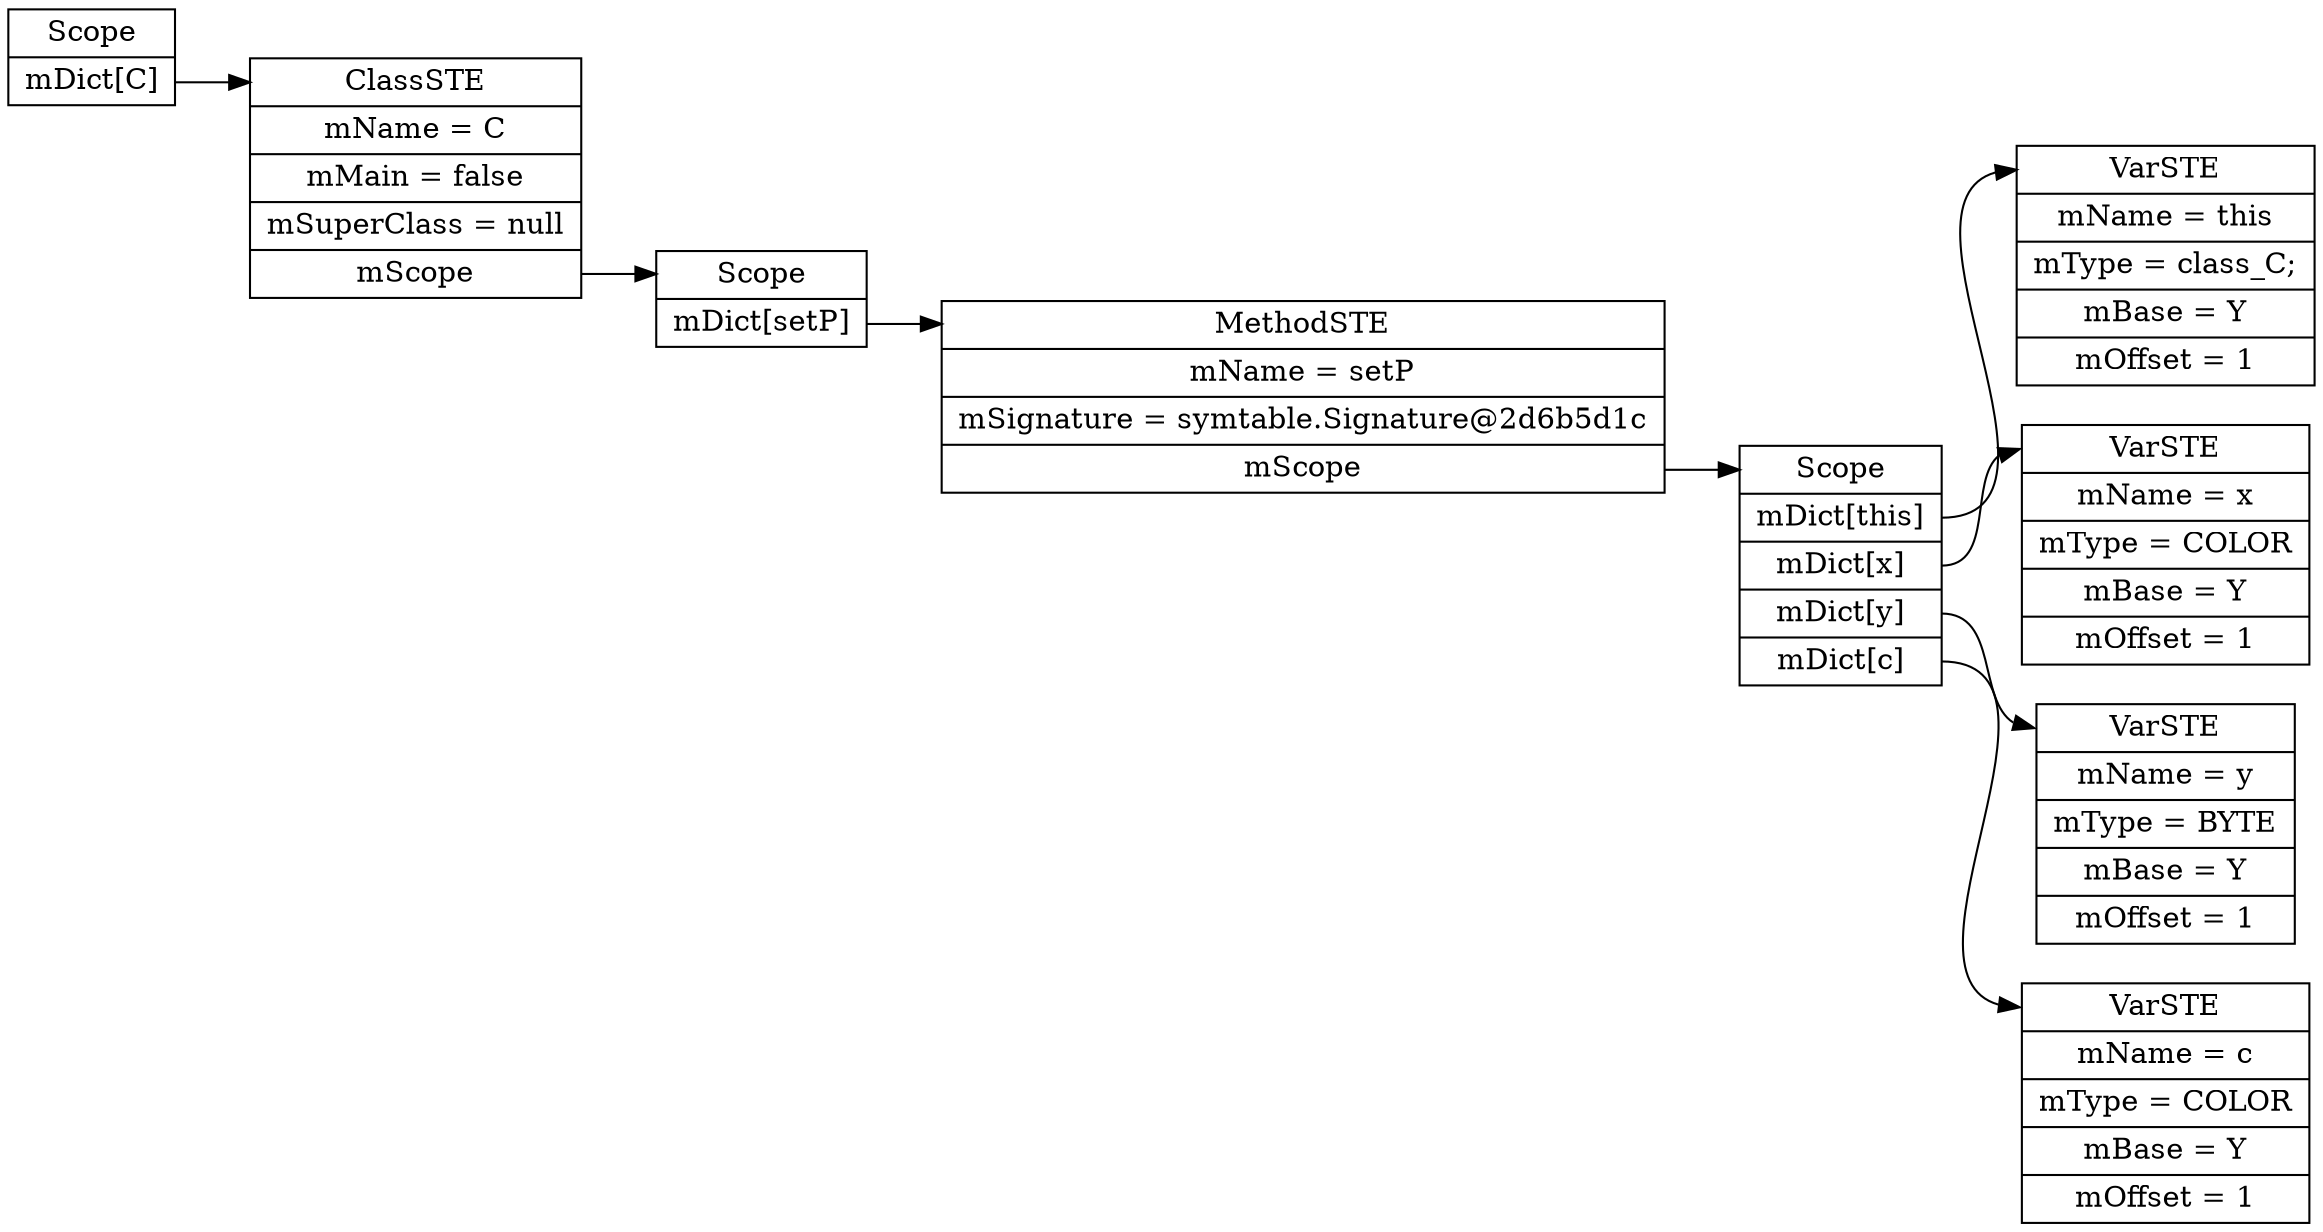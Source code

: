 digraph SymTable {
	graph [rankdir="LR"];
	node [shape=record];
	0 [label=" <f0> Scope | <f1> mDict\[C\] "];
	0:<f1> -> 1:<f0>;
	1 [label=" <f0> ClassSTE | <f1> mName = C| <f2> mMain = false| <f3> mSuperClass = null| <f4> mScope "];
	1:<f4> -> 2:<f0>;
	2 [label=" <f0> Scope | <f1> mDict\[setP\] "];
	2:<f1> -> 3:<f0>;
	3 [label=" <f0> MethodSTE | <f1> mName = setP| <f2> mSignature = symtable.Signature@2d6b5d1c| <f3> mScope "];
	3:<f3> -> 4:<f0>;
	4 [label=" <f0> Scope | <f1> mDict\[this\] | <f2> mDict\[x\] | <f3> mDict\[y\] | <f4> mDict\[c\] "];
	4:<f1> -> 5:<f0>;
	5 [label=" <f0> VarSTE | <f1> mName = this| <f2> mType = class_C;| <f3> mBase = Y| <f4> mOffset = 1"];
	4:<f2> -> 6:<f0>;
	6 [label=" <f0> VarSTE | <f1> mName = x| <f2> mType = COLOR| <f3> mBase = Y| <f4> mOffset = 1"];
	4:<f3> -> 7:<f0>;
	7 [label=" <f0> VarSTE | <f1> mName = y| <f2> mType = BYTE| <f3> mBase = Y| <f4> mOffset = 1"];
	4:<f4> -> 8:<f0>;
	8 [label=" <f0> VarSTE | <f1> mName = c| <f2> mType = COLOR| <f3> mBase = Y| <f4> mOffset = 1"];
}
